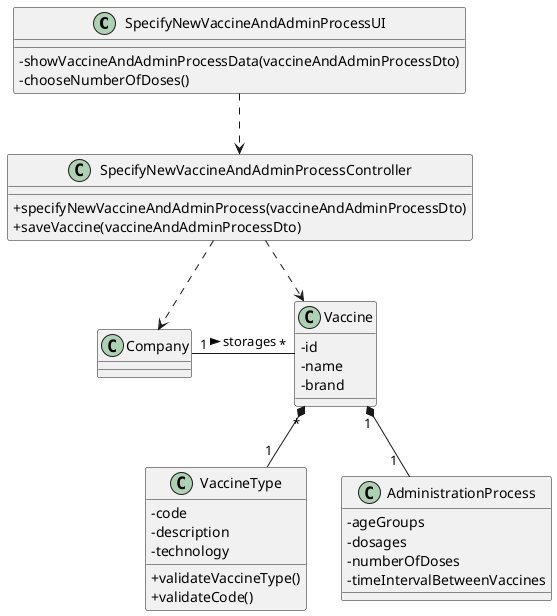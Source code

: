 @startuml
skinparam classAttributeIconSize 0

class SpecifyNewVaccineAndAdminProcessUI {
-showVaccineAndAdminProcessData(vaccineAndAdminProcessDto)
-chooseNumberOfDoses()
}

class SpecifyNewVaccineAndAdminProcessController {
+specifyNewVaccineAndAdminProcess(vaccineAndAdminProcessDto)
+saveVaccine(vaccineAndAdminProcessDto)
}

class Vaccine{
-id
-name
-brand

}
class VaccineType {
-code
-description
-technology
+validateVaccineType()
+validateCode()
}

class AdministrationProcess {
-ageGroups
-dosages
-numberOfDoses
-timeIntervalBetweenVaccines

}

SpecifyNewVaccineAndAdminProcessUI ..> SpecifyNewVaccineAndAdminProcessController
SpecifyNewVaccineAndAdminProcessController ..> Company
Company "1" - "*" Vaccine : storages >
SpecifyNewVaccineAndAdminProcessController ..> Vaccine
Vaccine "*" *-- "1" VaccineType
Vaccine "1" *-- "1  " AdministrationProcess


@enduml